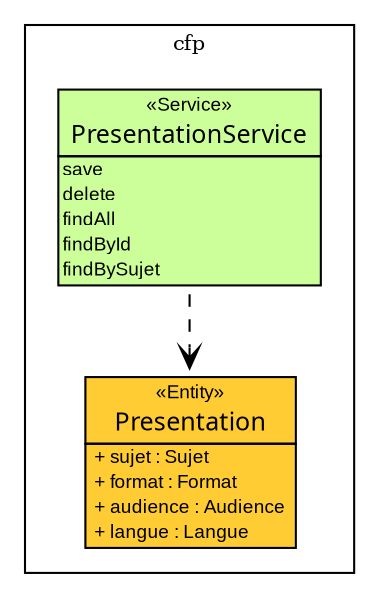 
	
digraph G {             
	fontsize = 10        
	node [                          
		fontsize = 10                
		fontname="arial"
		shape=plaintext
	     ]        
	     
	edge [                            
		fontsize = 10        
	     ]        
	
	
	
		subgraph clustercfp {
			label = "cfp"  
			
				
					
	PresentationService [label=<<table border="0" cellborder="1" cellspacing="0" cellpadding="0" port="p" bgcolor="#CCFF99" >
	<tr><td>
	<table border="0" cellspacing="1" cellpadding="1">
		<tr><td> &laquo;Service&raquo; </td></tr>
		<tr><td><font face="arialbd"  point-size="12.0"> PresentationService </font></td></tr>
	</table></td></tr>
		<tr><td>
			<table border="0" cellspacing="0" cellpadding="1">	
		
				<tr><td align="left">save</td></tr>			

				<tr><td align="left">delete</td></tr>			

				<tr><td align="left">findAll</td></tr>			

				<tr><td align="left">findById</td></tr>			

				<tr><td align="left">findBySujet</td></tr>			

			</table>		
		</td></tr>
	</table>>, fontname="arial", fontcolor="black", fontsize=9.0];

					
				
				







	Presentation [label=<<table border="0" cellborder="1" cellspacing="0" cellpadding="0" port="p" bgcolor="#FFCC33">
	<tr><td>
	<table border="0" cellspacing="1" cellpadding="1">
		<tr><td> &laquo;Entity&raquo; </td></tr>
		<tr><td><font face="arialbd"  point-size="12.0"> Presentation </font></td></tr>
	</table></td></tr>
	
	
		<tr><td>
			<table border="0" cellspacing="0" cellpadding="1">	
		
		
		
			<tr><td align="left"> + sujet : Sujet </td></tr>
		

		
		
			<tr><td align="left"> + format : Format </td></tr>
		

		
			<tr><td align="left"> + audience : Audience </td></tr>
		

		
			<tr><td align="left"> + langue : Langue </td></tr>
		

		
			</table>		
		</td></tr>
	
	
	
	</table>>, fontname="arial", fontcolor="black", fontsize=9.0];






			
		}
	

	
		
	edge [arrowhead = "empty"]

		
		
	edge [arrowhead = "none"]

		
		
			
	
		edge [arrowtail="none" arrowhead = "open" headlabel = "" taillabel = "" style = "dashed"]
		
				PresentationService -> Presentation
		
	

		
	
	
	}
	
